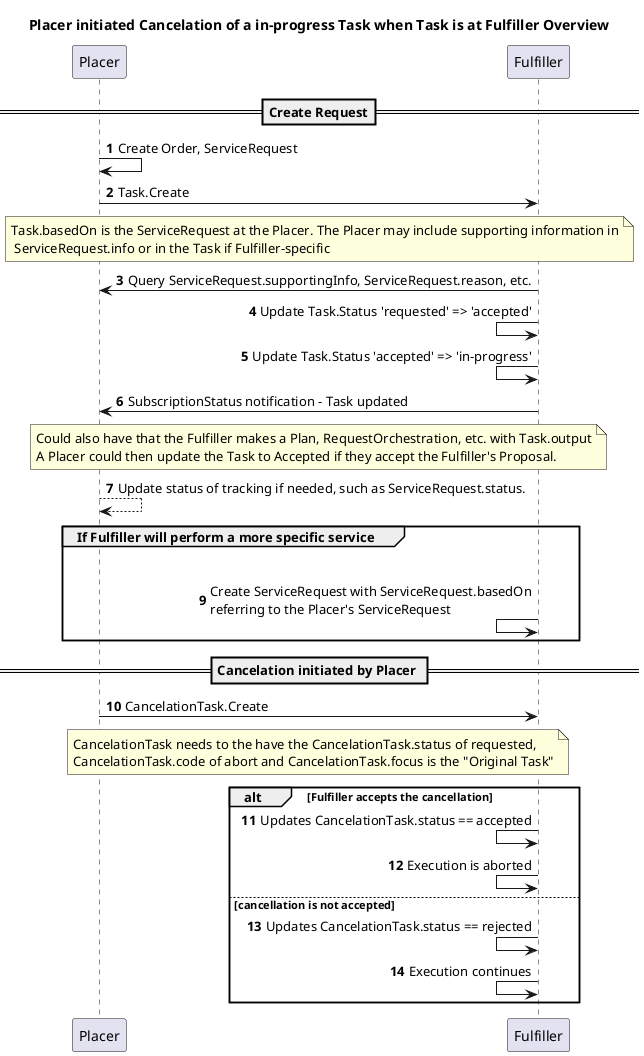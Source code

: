 @startuml
skinparam svgDimensionStyle false
title Placer initiated Cancelation of a in-progress Task when Task is at Fulfiller Overview

autonumber

==Create Request==
Placer -> Placer: Create Order, ServiceRequest

Placer -> Fulfiller: Task.Create

note over Placer, Fulfiller: Task.basedOn is the ServiceRequest at the Placer. The Placer may include supporting information in\n ServiceRequest.info or in the Task if Fulfiller-specific

Fulfiller -> Placer: Query ServiceRequest.supportingInfo, ServiceRequest.reason, etc.

Fulfiller <- Fulfiller: Update Task.Status 'requested' => 'accepted'
Fulfiller <- Fulfiller: Update Task.Status 'accepted' => 'in-progress'

Fulfiller -> Placer: SubscriptionStatus notification - Task updated

note over Placer, Fulfiller: Could also have that the Fulfiller makes a Plan, RequestOrchestration, etc. with Task.output\nA Placer could then update the Task to Accepted if they accept the Fulfiller's Proposal.

Placer --> Placer: Update status of tracking if needed, such as ServiceRequest.status. 

group If Fulfiller will perform a more specific service
    Fulfiller -[hidden]> Placer:
    Fulfiller <- Fulfiller: Create ServiceRequest with ServiceRequest.basedOn\nreferring to the Placer's ServiceRequest
end


==Cancelation initiated by Placer ==

Placer -> Fulfiller: CancelationTask.Create
note over Placer, Fulfiller
CancelationTask needs to the have the CancelationTask.status of requested,
CancelationTask.code of abort and CancelationTask.focus is the "Original Task"
end note
	

alt Fulfiller accepts the cancellation
    Fulfiller <- Fulfiller: Updates CancelationTask.status == accepted
	Fulfiller  <- Fulfiller: Execution is aborted
else cancellation is not accepted
	Fulfiller <- Fulfiller: Updates CancelationTask.status == rejected
	Fulfiller  <- Fulfiller: Execution continues
end


@enduml
